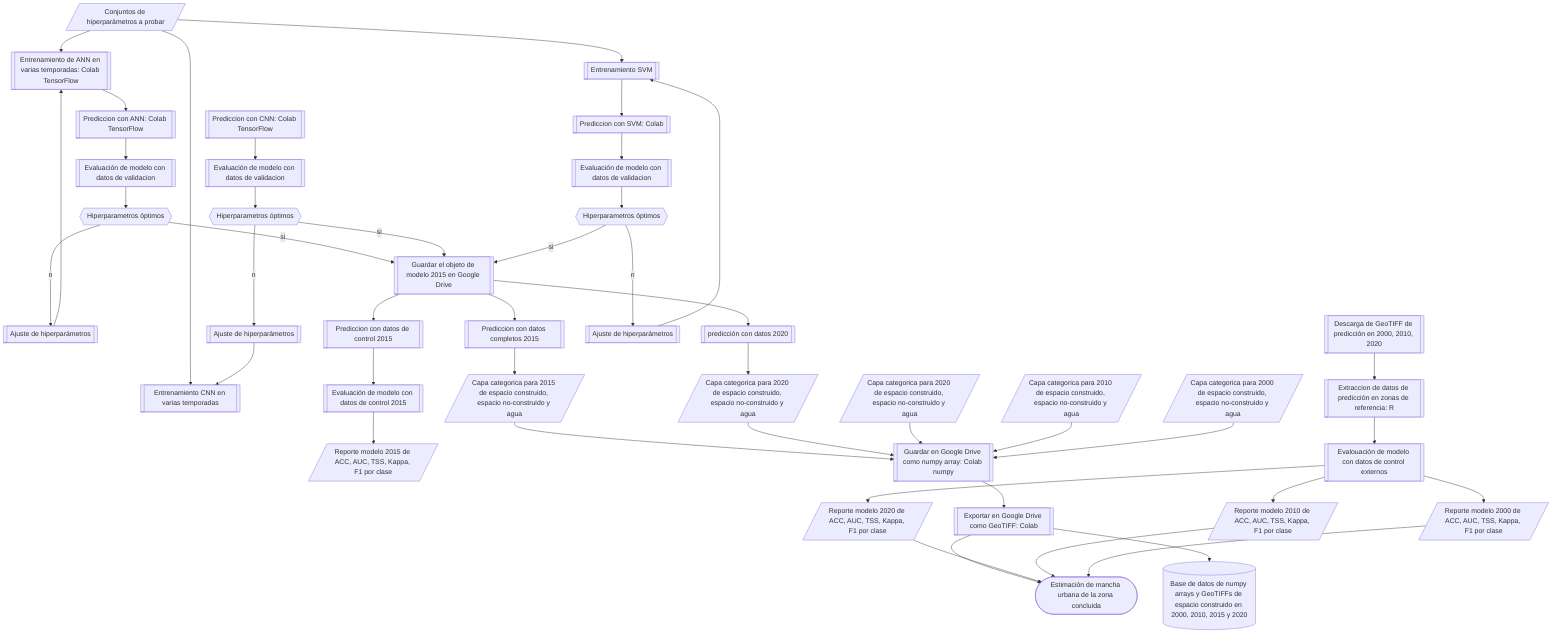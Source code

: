 flowchart TD
  H1[/Conjuntos de hiperparámetros a probar/]-->ANN1
  H1-->CNN1
  H1-->SVM1

  ANN1[[Entrenamiento de ANN en varias temporadas: Colab TensorFlow]]-->ANN2
  ANN2[[Prediccion con ANN: Colab TensorFlow]]-->ANN3
  ANN3[[Evaluación de modelo con datos de validacion]]-->ANN4
  ANN4{{Hiperparametros óptimos}}--si-->MODEL1
  ANN4--no-->ANN4A
  ANN4A[[Ajuste de hiperparámetros]]-->ANN1

  MODEL1[[Guardar el objeto de modelo 2015 en Google Drive]]-->MODEL2
  MODEL1-->MODEL4
  MODEL1-->MODEL6
  MODEL2[[Prediccion con datos de control 2015]]-->MODEL3
  MODEL3[[Evaluación de modelo con datos de control 2015]]-->MODEL3A
  MODEL3A[/Reporte modelo 2015 de ACC, AUC, TSS, Kappa, F1 por clase/]
  MODEL4[[Prediccion con datos completos 2015]]-->MODEL5
  MODEL5[/Capa categorica para 2015 de espacio construido, espacio no-construido y agua/]-->Z1
  MODEL6[[predicción con datos 2020]]-->MODEL7
  MODEL7[/Capa categorica para 2020 de espacio construido, espacio no-construido y agua/]-->Z1

 
  CNN1[[Entrenamiento CNN en varias temporadas]]
  CNN2[[Prediccion con CNN: Colab TensorFlow]]-->CNN3
  CNN3[[Evaluación de modelo con datos de validacion]]-->CNN4
  CNN4{{Hiperparametros óptimos}}--si-->MODEL1
  CNN4--no-->CNN4A
  CNN4A[[Ajuste de hiperparámetros]]-->CNN1


  SVM1[[Entrenamiento SVM]]-->SVM2
  SVM2[[Prediccion con SVM: Colab]]-->SVM3
  SVM3[[Evaluación de modelo con datos de validacion]]-->SVM4
  SVM4{{Hiperparametros óptimos}}--si-->MODEL1
  SVM4--no-->SVM4A
  SVM4A[[Ajuste de hiperparámetros]]-->SVM1

  M1[/Capa categorica para 2020 de espacio construido, espacio no-construido y agua/]-->Z1
  M2[/Capa categorica para 2010 de espacio construido, espacio no-construido y agua/]-->Z1
  M3[/Capa categorica para 2000 de espacio construido, espacio no-construido y agua/]-->Z1

  Z1[[Guardar en Google Drive como numpy array: Colab numpy]]-->Z2
  Z2[[Exportar en Google Drive como GeoTIFF: Colab]]-->END
  Z2-->Z4
  Z4[(Base de datos de numpy arrays y GeoTIFFs de espacio construido en 2000, 2010, 2015 y 2020)]

  Z5[[Descarga de GeoTIFF de predicción en 2000, 2010, 2020]]-->Z6
  Z6[[Extraccion de datos de predicción en zonas de referencia: R]]-->Z7
  Z7[[Evalouación de modelo con datos de control externos]]-->Z8A
  Z7-->Z8B
  Z7-->Z8C
  Z8A[/Reporte modelo 2020 de ACC, AUC, TSS, Kappa, F1 por clase/]-->END
  Z8B[/Reporte modelo 2010 de ACC, AUC, TSS, Kappa, F1 por clase/]-->END
  Z8C[/Reporte modelo 2000 de ACC, AUC, TSS, Kappa, F1 por clase/]-->END
  END([Estimación de mancha urbana de la zona concluida])